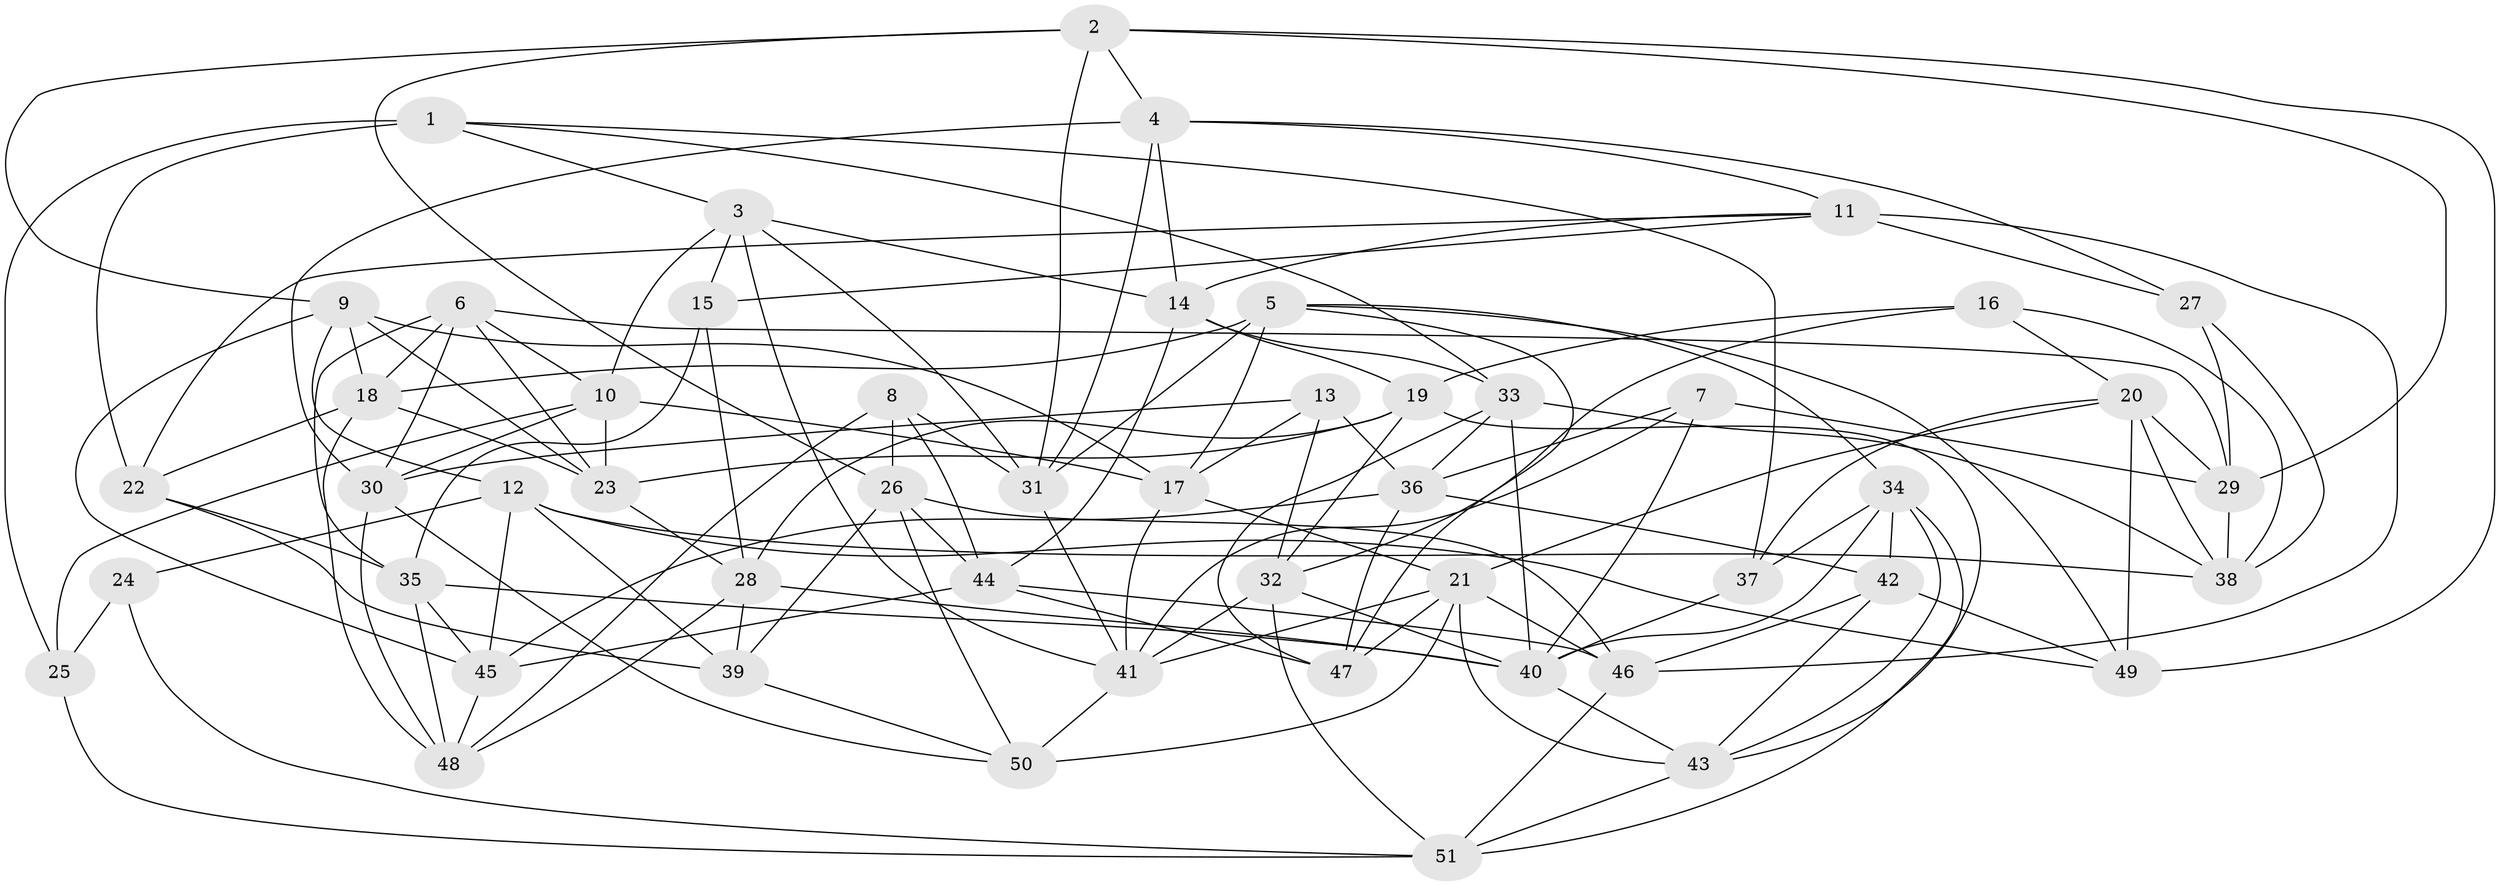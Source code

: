 // original degree distribution, {4: 1.0}
// Generated by graph-tools (version 1.1) at 2025/03/03/09/25 03:03:10]
// undirected, 51 vertices, 142 edges
graph export_dot {
graph [start="1"]
  node [color=gray90,style=filled];
  1;
  2;
  3;
  4;
  5;
  6;
  7;
  8;
  9;
  10;
  11;
  12;
  13;
  14;
  15;
  16;
  17;
  18;
  19;
  20;
  21;
  22;
  23;
  24;
  25;
  26;
  27;
  28;
  29;
  30;
  31;
  32;
  33;
  34;
  35;
  36;
  37;
  38;
  39;
  40;
  41;
  42;
  43;
  44;
  45;
  46;
  47;
  48;
  49;
  50;
  51;
  1 -- 3 [weight=1.0];
  1 -- 22 [weight=1.0];
  1 -- 25 [weight=2.0];
  1 -- 33 [weight=1.0];
  1 -- 37 [weight=1.0];
  2 -- 4 [weight=1.0];
  2 -- 9 [weight=1.0];
  2 -- 26 [weight=1.0];
  2 -- 29 [weight=1.0];
  2 -- 31 [weight=1.0];
  2 -- 49 [weight=1.0];
  3 -- 10 [weight=1.0];
  3 -- 14 [weight=1.0];
  3 -- 15 [weight=1.0];
  3 -- 31 [weight=1.0];
  3 -- 41 [weight=1.0];
  4 -- 11 [weight=1.0];
  4 -- 14 [weight=1.0];
  4 -- 27 [weight=1.0];
  4 -- 30 [weight=1.0];
  4 -- 31 [weight=1.0];
  5 -- 17 [weight=1.0];
  5 -- 18 [weight=1.0];
  5 -- 31 [weight=1.0];
  5 -- 34 [weight=1.0];
  5 -- 47 [weight=1.0];
  5 -- 49 [weight=1.0];
  6 -- 10 [weight=1.0];
  6 -- 18 [weight=1.0];
  6 -- 23 [weight=1.0];
  6 -- 29 [weight=1.0];
  6 -- 30 [weight=1.0];
  6 -- 35 [weight=1.0];
  7 -- 29 [weight=1.0];
  7 -- 36 [weight=1.0];
  7 -- 40 [weight=1.0];
  7 -- 41 [weight=1.0];
  8 -- 26 [weight=1.0];
  8 -- 31 [weight=1.0];
  8 -- 44 [weight=1.0];
  8 -- 48 [weight=1.0];
  9 -- 12 [weight=1.0];
  9 -- 17 [weight=1.0];
  9 -- 18 [weight=1.0];
  9 -- 23 [weight=1.0];
  9 -- 45 [weight=1.0];
  10 -- 17 [weight=1.0];
  10 -- 23 [weight=1.0];
  10 -- 25 [weight=1.0];
  10 -- 30 [weight=1.0];
  11 -- 14 [weight=1.0];
  11 -- 15 [weight=1.0];
  11 -- 22 [weight=1.0];
  11 -- 27 [weight=1.0];
  11 -- 46 [weight=1.0];
  12 -- 24 [weight=3.0];
  12 -- 38 [weight=1.0];
  12 -- 39 [weight=1.0];
  12 -- 45 [weight=1.0];
  12 -- 49 [weight=1.0];
  13 -- 17 [weight=1.0];
  13 -- 30 [weight=1.0];
  13 -- 32 [weight=1.0];
  13 -- 36 [weight=1.0];
  14 -- 19 [weight=1.0];
  14 -- 33 [weight=1.0];
  14 -- 44 [weight=1.0];
  15 -- 28 [weight=1.0];
  15 -- 35 [weight=1.0];
  16 -- 19 [weight=1.0];
  16 -- 20 [weight=1.0];
  16 -- 32 [weight=1.0];
  16 -- 38 [weight=1.0];
  17 -- 21 [weight=1.0];
  17 -- 41 [weight=1.0];
  18 -- 22 [weight=1.0];
  18 -- 23 [weight=1.0];
  18 -- 48 [weight=1.0];
  19 -- 23 [weight=1.0];
  19 -- 28 [weight=1.0];
  19 -- 32 [weight=1.0];
  19 -- 43 [weight=1.0];
  20 -- 21 [weight=1.0];
  20 -- 29 [weight=1.0];
  20 -- 37 [weight=1.0];
  20 -- 38 [weight=1.0];
  20 -- 49 [weight=1.0];
  21 -- 41 [weight=2.0];
  21 -- 43 [weight=1.0];
  21 -- 46 [weight=1.0];
  21 -- 47 [weight=2.0];
  21 -- 50 [weight=2.0];
  22 -- 35 [weight=1.0];
  22 -- 39 [weight=2.0];
  23 -- 28 [weight=1.0];
  24 -- 25 [weight=2.0];
  24 -- 51 [weight=1.0];
  25 -- 51 [weight=1.0];
  26 -- 39 [weight=1.0];
  26 -- 44 [weight=1.0];
  26 -- 46 [weight=1.0];
  26 -- 50 [weight=1.0];
  27 -- 29 [weight=1.0];
  27 -- 38 [weight=1.0];
  28 -- 39 [weight=1.0];
  28 -- 40 [weight=1.0];
  28 -- 48 [weight=1.0];
  29 -- 38 [weight=1.0];
  30 -- 48 [weight=1.0];
  30 -- 50 [weight=1.0];
  31 -- 41 [weight=1.0];
  32 -- 40 [weight=1.0];
  32 -- 41 [weight=1.0];
  32 -- 51 [weight=1.0];
  33 -- 36 [weight=1.0];
  33 -- 38 [weight=1.0];
  33 -- 40 [weight=1.0];
  33 -- 47 [weight=1.0];
  34 -- 37 [weight=1.0];
  34 -- 40 [weight=1.0];
  34 -- 42 [weight=1.0];
  34 -- 43 [weight=1.0];
  34 -- 51 [weight=1.0];
  35 -- 40 [weight=1.0];
  35 -- 45 [weight=1.0];
  35 -- 48 [weight=1.0];
  36 -- 42 [weight=1.0];
  36 -- 45 [weight=1.0];
  36 -- 47 [weight=1.0];
  37 -- 40 [weight=1.0];
  39 -- 50 [weight=1.0];
  40 -- 43 [weight=1.0];
  41 -- 50 [weight=1.0];
  42 -- 43 [weight=1.0];
  42 -- 46 [weight=1.0];
  42 -- 49 [weight=2.0];
  43 -- 51 [weight=1.0];
  44 -- 45 [weight=1.0];
  44 -- 46 [weight=1.0];
  44 -- 47 [weight=1.0];
  45 -- 48 [weight=1.0];
  46 -- 51 [weight=1.0];
}
